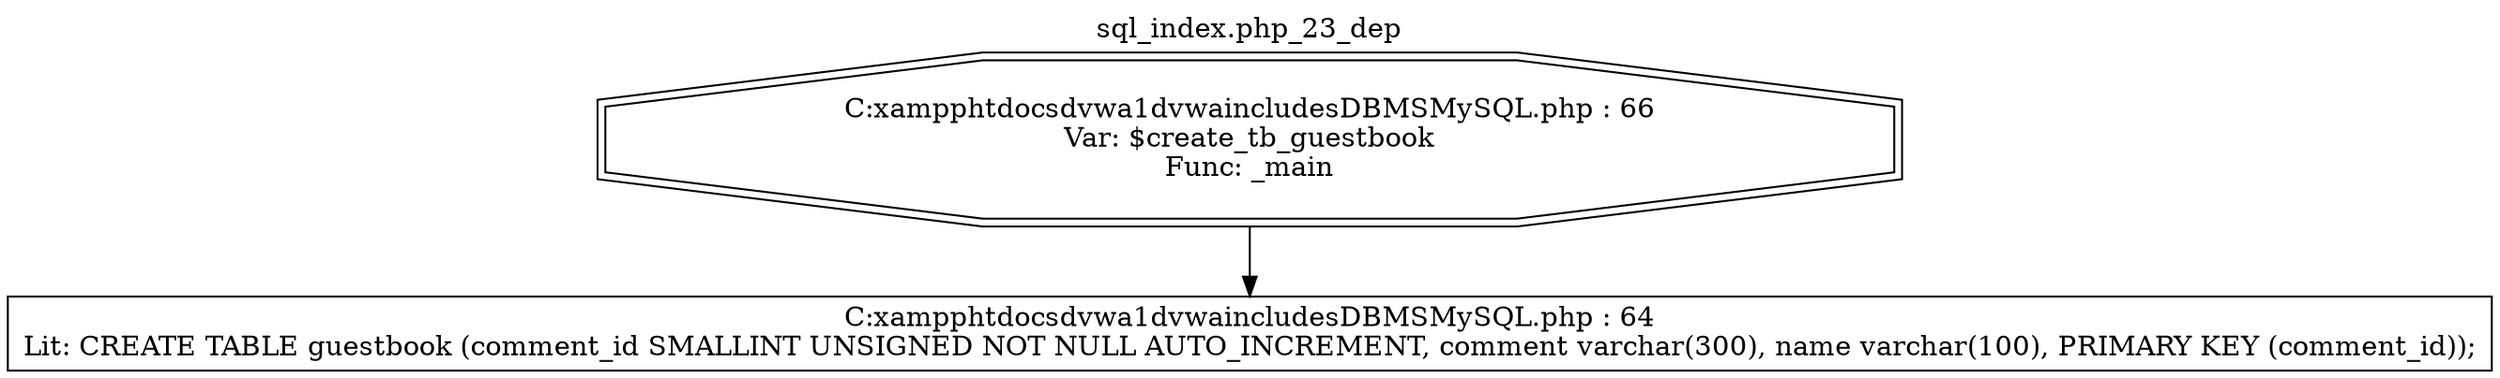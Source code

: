 digraph cfg {
  label="sql_index.php_23_dep";
  labelloc=t;
  n1 [shape=doubleoctagon, label="C:\xampp\htdocs\dvwa1\dvwa\includes\DBMS\MySQL.php : 66\nVar: $create_tb_guestbook\nFunc: _main\n"];
  n2 [shape=box, label="C:\xampp\htdocs\dvwa1\dvwa\includes\DBMS\MySQL.php : 64\nLit: CREATE TABLE guestbook (comment_id SMALLINT UNSIGNED NOT NULL AUTO_INCREMENT, comment varchar(300), name varchar(100), PRIMARY KEY (comment_id));\n"];
  n1 -> n2;
}
